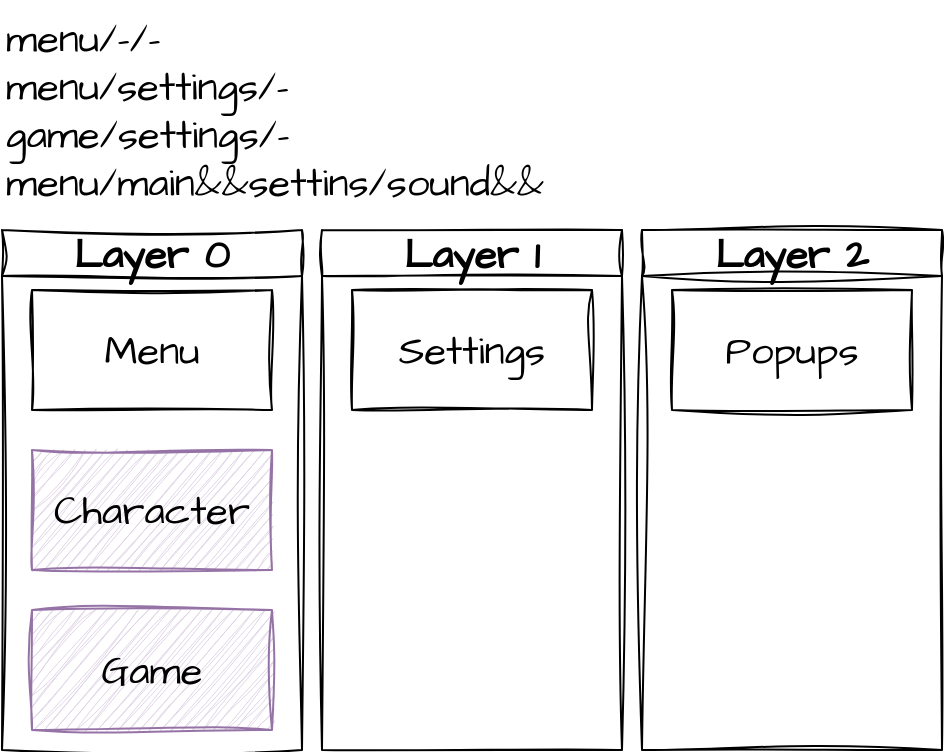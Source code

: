 <mxfile version="20.8.10" type="device" pages="2"><diagram name="Page-1" id="FGvkzBWwxthQLhvBdxUq"><mxGraphModel dx="675" dy="394" grid="1" gridSize="10" guides="1" tooltips="1" connect="1" arrows="1" fold="1" page="0" pageScale="1" pageWidth="600" pageHeight="800" math="0" shadow="0"><root><mxCell id="0"/><mxCell id="1" parent="0"/><mxCell id="ULQyzpFAa0iT_hUMehzl-6" value="Layer 0" style="swimlane;whiteSpace=wrap;html=1;sketch=1;hachureGap=4;jiggle=2;curveFitting=1;fontFamily=Architects Daughter;fontSource=https%3A%2F%2Ffonts.googleapis.com%2Fcss%3Ffamily%3DArchitects%2BDaughter;fontSize=20;resizeHeight=1;container=1;" vertex="1" parent="1"><mxGeometry x="50" y="190" width="150" height="260" as="geometry"/></mxCell><mxCell id="ULQyzpFAa0iT_hUMehzl-1" value="Menu" style="rounded=0;whiteSpace=wrap;html=1;sketch=1;hachureGap=4;jiggle=2;curveFitting=1;fontFamily=Architects Daughter;fontSource=https%3A%2F%2Ffonts.googleapis.com%2Fcss%3Ffamily%3DArchitects%2BDaughter;fontSize=20;" vertex="1" parent="ULQyzpFAa0iT_hUMehzl-6"><mxGeometry x="15" y="30" width="120" height="60" as="geometry"/></mxCell><mxCell id="ULQyzpFAa0iT_hUMehzl-2" value="Game" style="rounded=0;whiteSpace=wrap;html=1;sketch=1;hachureGap=4;jiggle=2;curveFitting=1;fontFamily=Architects Daughter;fontSource=https%3A%2F%2Ffonts.googleapis.com%2Fcss%3Ffamily%3DArchitects%2BDaughter;fontSize=20;fillColor=#e1d5e7;strokeColor=#9673a6;" vertex="1" parent="ULQyzpFAa0iT_hUMehzl-6"><mxGeometry x="15" y="190" width="120" height="60" as="geometry"/></mxCell><mxCell id="ULQyzpFAa0iT_hUMehzl-3" value="Character" style="rounded=0;whiteSpace=wrap;html=1;sketch=1;hachureGap=4;jiggle=2;curveFitting=1;fontFamily=Architects Daughter;fontSource=https%3A%2F%2Ffonts.googleapis.com%2Fcss%3Ffamily%3DArchitects%2BDaughter;fontSize=20;fillColor=#e1d5e7;strokeColor=#9673a6;" vertex="1" parent="ULQyzpFAa0iT_hUMehzl-6"><mxGeometry x="15" y="110" width="120" height="60" as="geometry"/></mxCell><mxCell id="ULQyzpFAa0iT_hUMehzl-7" value="Layer 1" style="swimlane;whiteSpace=wrap;html=1;sketch=1;hachureGap=4;jiggle=2;curveFitting=1;fontFamily=Architects Daughter;fontSource=https%3A%2F%2Ffonts.googleapis.com%2Fcss%3Ffamily%3DArchitects%2BDaughter;fontSize=20;resizeHeight=1;container=1;" vertex="1" parent="1"><mxGeometry x="210" y="190" width="150" height="260" as="geometry"><mxRectangle x="210" y="190" width="110" height="40" as="alternateBounds"/></mxGeometry></mxCell><mxCell id="ULQyzpFAa0iT_hUMehzl-8" value="Settings" style="rounded=0;whiteSpace=wrap;html=1;sketch=1;hachureGap=4;jiggle=2;curveFitting=1;fontFamily=Architects Daughter;fontSource=https%3A%2F%2Ffonts.googleapis.com%2Fcss%3Ffamily%3DArchitects%2BDaughter;fontSize=20;" vertex="1" parent="ULQyzpFAa0iT_hUMehzl-7"><mxGeometry x="15" y="30" width="120" height="60" as="geometry"/></mxCell><mxCell id="ULQyzpFAa0iT_hUMehzl-11" value="Layer 2" style="swimlane;whiteSpace=wrap;html=1;sketch=1;hachureGap=4;jiggle=2;curveFitting=1;fontFamily=Architects Daughter;fontSource=https%3A%2F%2Ffonts.googleapis.com%2Fcss%3Ffamily%3DArchitects%2BDaughter;fontSize=20;resizeHeight=1;container=1;" vertex="1" parent="1"><mxGeometry x="370" y="190" width="150" height="260" as="geometry"><mxRectangle x="370" y="190" width="120" height="40" as="alternateBounds"/></mxGeometry></mxCell><mxCell id="ULQyzpFAa0iT_hUMehzl-13" value="Popups" style="rounded=0;whiteSpace=wrap;html=1;sketch=1;hachureGap=4;jiggle=2;curveFitting=1;fontFamily=Architects Daughter;fontSource=https%3A%2F%2Ffonts.googleapis.com%2Fcss%3Ffamily%3DArchitects%2BDaughter;fontSize=20;" vertex="1" parent="ULQyzpFAa0iT_hUMehzl-11"><mxGeometry x="15" y="30" width="120" height="60" as="geometry"/></mxCell><mxCell id="ULQyzpFAa0iT_hUMehzl-14" value="menu/-/-&lt;br&gt;menu/settings/-&lt;br&gt;game/settings/-&lt;br&gt;menu/main&amp;amp;&amp;amp;settins/sound&amp;amp;&amp;amp;" style="text;html=1;strokeColor=none;fillColor=none;align=left;verticalAlign=middle;whiteSpace=wrap;rounded=0;fontSize=20;fontFamily=Architects Daughter;autosize=1;" vertex="1" parent="1"><mxGeometry x="50" y="75" width="290" height="110" as="geometry"/></mxCell></root></mxGraphModel></diagram><diagram id="yP94XZ9sjL53cxM9RwU3" name="Page-2"><mxGraphModel dx="1818" dy="828" grid="1" gridSize="10" guides="1" tooltips="1" connect="1" arrows="1" fold="1" page="0" pageScale="1" pageWidth="600" pageHeight="800" math="0" shadow="0"><root><mxCell id="0"/><mxCell id="1" parent="0"/><mxCell id="7Uj_d7YI4S4CfZcNvD5D-3" style="edgeStyle=orthogonalEdgeStyle;rounded=0;sketch=1;hachureGap=4;jiggle=2;curveFitting=1;orthogonalLoop=1;jettySize=auto;html=1;fontFamily=Architects Daughter;fontSource=https%3A%2F%2Ffonts.googleapis.com%2Fcss%3Ffamily%3DArchitects%2BDaughter;fontSize=16;" edge="1" parent="1" source="7Uj_d7YI4S4CfZcNvD5D-1" target="7Uj_d7YI4S4CfZcNvD5D-2"><mxGeometry relative="1" as="geometry"/></mxCell><mxCell id="7Uj_d7YI4S4CfZcNvD5D-1" value="Menu" style="rounded=0;whiteSpace=wrap;html=1;sketch=1;hachureGap=4;jiggle=2;curveFitting=1;fontFamily=Architects Daughter;fontSource=https%3A%2F%2Ffonts.googleapis.com%2Fcss%3Ffamily%3DArchitects%2BDaughter;fontSize=20;" vertex="1" parent="1"><mxGeometry x="60" y="70" width="120" height="60" as="geometry"/></mxCell><mxCell id="7Uj_d7YI4S4CfZcNvD5D-6" style="edgeStyle=orthogonalEdgeStyle;rounded=0;sketch=1;hachureGap=4;jiggle=2;curveFitting=1;orthogonalLoop=1;jettySize=auto;html=1;fontFamily=Architects Daughter;fontSource=https%3A%2F%2Ffonts.googleapis.com%2Fcss%3Ffamily%3DArchitects%2BDaughter;fontSize=16;" edge="1" parent="1" source="7Uj_d7YI4S4CfZcNvD5D-2" target="7Uj_d7YI4S4CfZcNvD5D-5"><mxGeometry relative="1" as="geometry"/></mxCell><mxCell id="7Uj_d7YI4S4CfZcNvD5D-2" value="Menu group" style="rounded=0;whiteSpace=wrap;html=1;sketch=1;hachureGap=4;jiggle=2;curveFitting=1;fontFamily=Architects Daughter;fontSource=https%3A%2F%2Ffonts.googleapis.com%2Fcss%3Ffamily%3DArchitects%2BDaughter;fontSize=20;" vertex="1" parent="1"><mxGeometry x="-160" y="70" width="130" height="60" as="geometry"/></mxCell><mxCell id="7Uj_d7YI4S4CfZcNvD5D-5" value="Shared Group" style="rounded=0;whiteSpace=wrap;html=1;sketch=1;hachureGap=4;jiggle=2;curveFitting=1;fontFamily=Architects Daughter;fontSource=https%3A%2F%2Ffonts.googleapis.com%2Fcss%3Ffamily%3DArchitects%2BDaughter;fontSize=20;" vertex="1" parent="1"><mxGeometry x="-370" y="70" width="120" height="60" as="geometry"/></mxCell></root></mxGraphModel></diagram></mxfile>